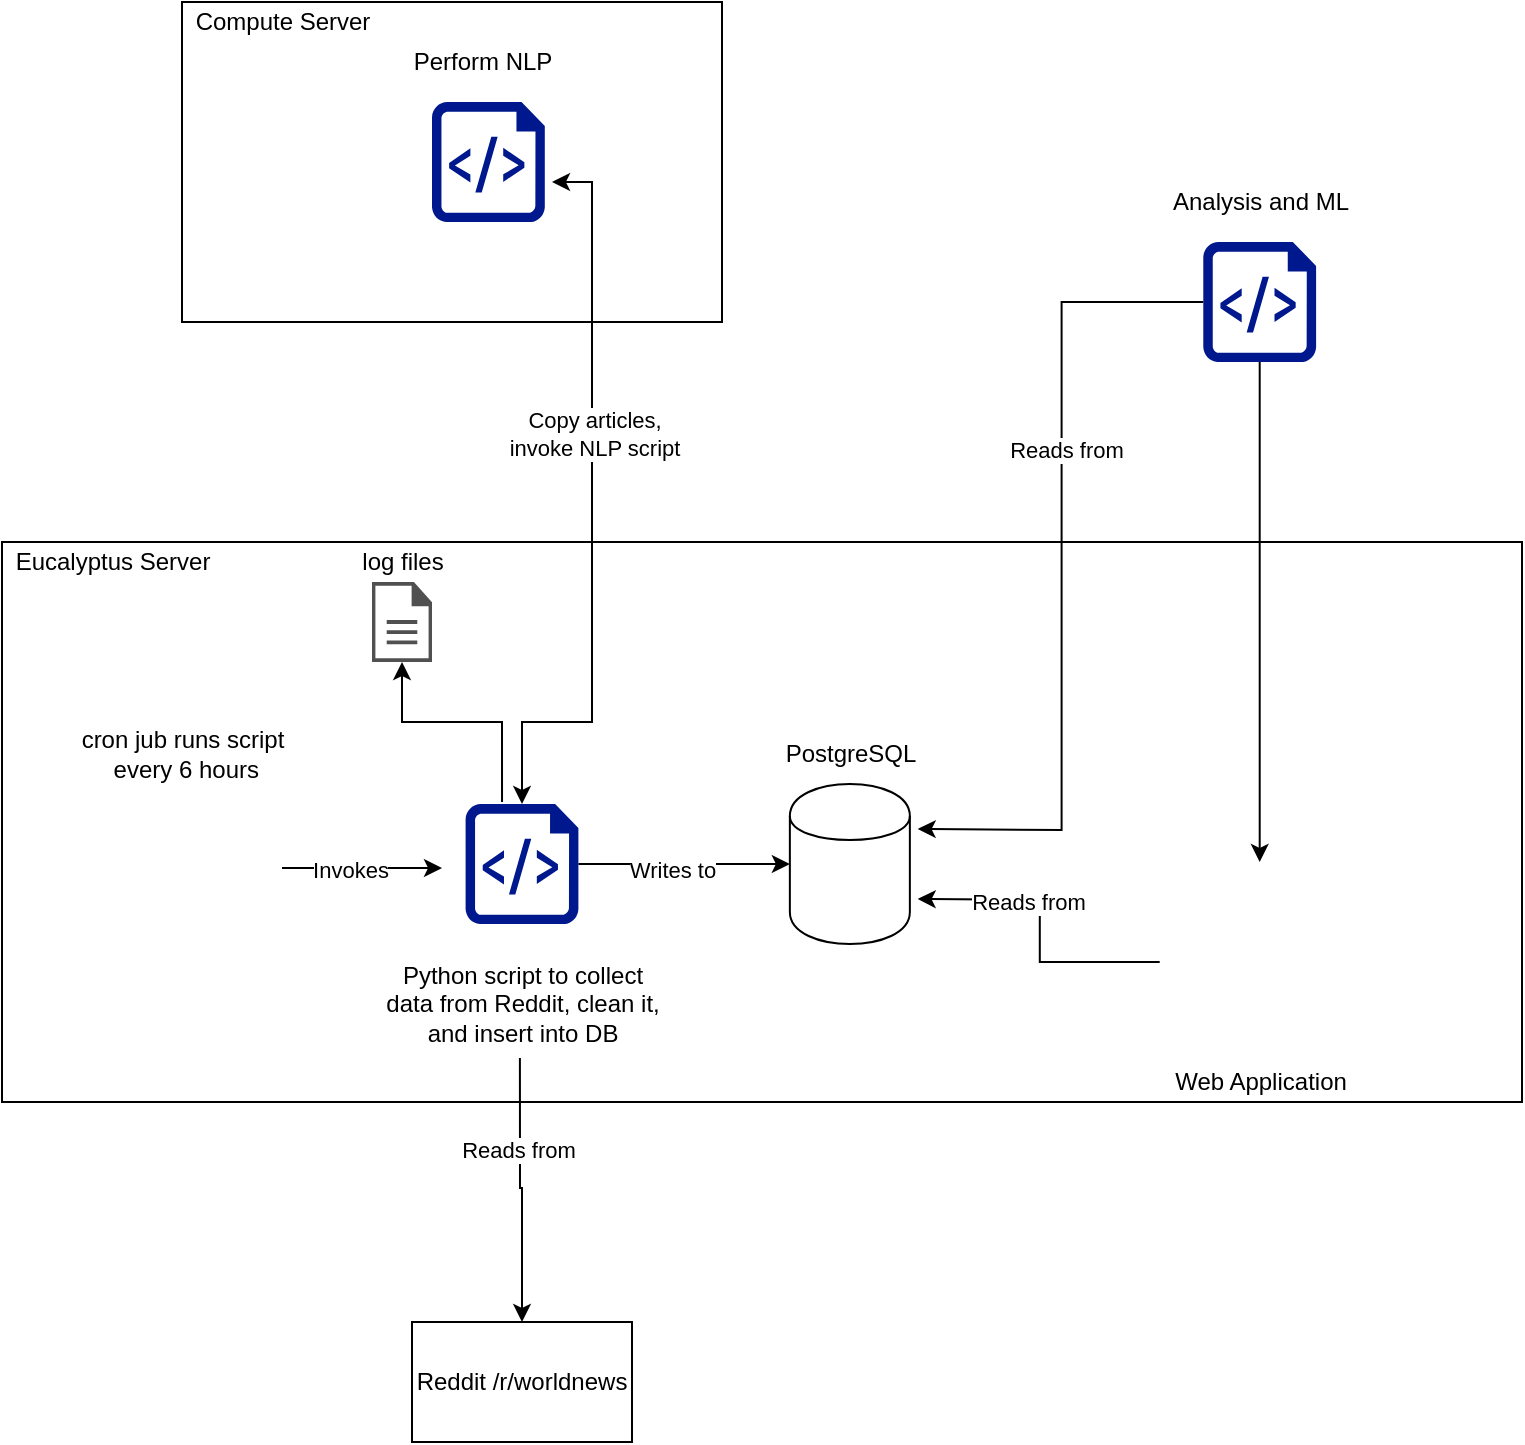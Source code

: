 <mxfile version="17.4.5" type="github">
  <diagram id="MQLa9rTfs9DPq_qzNOGw" name="Page-1">
    <mxGraphModel dx="1422" dy="1834" grid="1" gridSize="10" guides="1" tooltips="1" connect="1" arrows="1" fold="1" page="1" pageScale="1" pageWidth="850" pageHeight="1100" math="0" shadow="0">
      <root>
        <mxCell id="0" />
        <mxCell id="1" parent="0" />
        <mxCell id="k-H5MF68WP2ViUxeIeqx-28" value="" style="rounded=0;whiteSpace=wrap;html=1;fillColor=none;" parent="1" vertex="1">
          <mxGeometry x="280" y="150" width="760" height="280" as="geometry" />
        </mxCell>
        <mxCell id="zZ7qnG79HDBvIS2WACJA-12" style="edgeStyle=orthogonalEdgeStyle;rounded=0;orthogonalLoop=1;jettySize=auto;html=1;exitX=0.5;exitY=0;exitDx=0;exitDy=0;entryX=0.493;entryY=1.04;entryDx=0;entryDy=0;entryPerimeter=0;endArrow=none;endFill=0;startArrow=classic;startFill=1;" parent="1" source="ztwlKYlxOw8dx1oqEHD7-5" target="PwBuhSoYDMCkzUN165OQ-1" edge="1">
          <mxGeometry relative="1" as="geometry">
            <mxPoint x="540" y="540" as="sourcePoint" />
          </mxGeometry>
        </mxCell>
        <mxCell id="vTB_yM4kQh0qRnAr8KBE-3" value="Reads from" style="edgeLabel;html=1;align=center;verticalAlign=middle;resizable=0;points=[];" parent="zZ7qnG79HDBvIS2WACJA-12" vertex="1" connectable="0">
          <mxGeometry x="0.31" y="1" relative="1" as="geometry">
            <mxPoint as="offset" />
          </mxGeometry>
        </mxCell>
        <mxCell id="k-H5MF68WP2ViUxeIeqx-17" value="" style="edgeStyle=orthogonalEdgeStyle;rounded=0;orthogonalLoop=1;jettySize=auto;html=1;" parent="1" edge="1">
          <mxGeometry relative="1" as="geometry">
            <mxPoint x="420" y="313" as="sourcePoint" />
            <mxPoint x="500" y="313" as="targetPoint" />
          </mxGeometry>
        </mxCell>
        <mxCell id="vTB_yM4kQh0qRnAr8KBE-2" value="Invokes" style="edgeLabel;html=1;align=center;verticalAlign=middle;resizable=0;points=[];" parent="k-H5MF68WP2ViUxeIeqx-17" vertex="1" connectable="0">
          <mxGeometry x="-0.161" y="-1" relative="1" as="geometry">
            <mxPoint as="offset" />
          </mxGeometry>
        </mxCell>
        <mxCell id="k-H5MF68WP2ViUxeIeqx-20" value="" style="edgeStyle=orthogonalEdgeStyle;rounded=0;orthogonalLoop=1;jettySize=auto;html=1;exitX=1;exitY=0.5;exitDx=0;exitDy=0;entryX=0;entryY=0.5;entryDx=0;entryDy=0;exitPerimeter=0;" parent="1" source="ztwlKYlxOw8dx1oqEHD7-3" edge="1" target="ztwlKYlxOw8dx1oqEHD7-6">
          <mxGeometry relative="1" as="geometry">
            <mxPoint x="580" y="313.5" as="sourcePoint" />
            <mxPoint x="670" y="313.6" as="targetPoint" />
          </mxGeometry>
        </mxCell>
        <mxCell id="vTB_yM4kQh0qRnAr8KBE-1" value="Writes to" style="edgeLabel;html=1;align=center;verticalAlign=middle;resizable=0;points=[];" parent="k-H5MF68WP2ViUxeIeqx-20" vertex="1" connectable="0">
          <mxGeometry x="-0.223" relative="1" as="geometry">
            <mxPoint x="6" y="3" as="offset" />
          </mxGeometry>
        </mxCell>
        <mxCell id="k-H5MF68WP2ViUxeIeqx-25" value="" style="edgeStyle=orthogonalEdgeStyle;curved=1;rounded=0;orthogonalLoop=1;jettySize=auto;html=1;entryX=0.5;entryY=0;entryDx=0;entryDy=0;exitX=0.5;exitY=1;exitDx=0;exitDy=0;exitPerimeter=0;" parent="1" source="ztwlKYlxOw8dx1oqEHD7-4" target="k-H5MF68WP2ViUxeIeqx-24" edge="1">
          <mxGeometry relative="1" as="geometry">
            <mxPoint x="909" y="310" as="targetPoint" />
            <mxPoint x="907.8" y="93.5" as="sourcePoint" />
          </mxGeometry>
        </mxCell>
        <mxCell id="k-H5MF68WP2ViUxeIeqx-24" value="" style="shape=image;verticalLabelPosition=bottom;labelBackgroundColor=#ffffff;verticalAlign=top;aspect=fixed;imageAspect=0;image=https://cdn.iconscout.com/icon/free/png-512/app-application-browser-internet-page-web-code-coding-window-27558.png;" parent="1" vertex="1">
          <mxGeometry x="858.85" y="310" width="100" height="100" as="geometry" />
        </mxCell>
        <mxCell id="k-H5MF68WP2ViUxeIeqx-30" value="Analysis and ML" style="text;html=1;align=center;verticalAlign=middle;resizable=0;points=[];autosize=1;" parent="1" vertex="1">
          <mxGeometry x="858.85" y="-30" width="100" height="20" as="geometry" />
        </mxCell>
        <mxCell id="k-H5MF68WP2ViUxeIeqx-31" value="Web Application" style="text;html=1;align=center;verticalAlign=middle;resizable=0;points=[];autosize=1;" parent="1" vertex="1">
          <mxGeometry x="858.86" y="410" width="100" height="20" as="geometry" />
        </mxCell>
        <mxCell id="PwBuhSoYDMCkzUN165OQ-1" value="Python script to collect&lt;br&gt;data from Reddit, clean it,&lt;br&gt;and insert into DB" style="text;html=1;align=center;verticalAlign=middle;resizable=0;points=[];autosize=1;" parent="1" vertex="1">
          <mxGeometry x="465" y="356" width="150" height="50" as="geometry" />
        </mxCell>
        <mxCell id="zZ7qnG79HDBvIS2WACJA-2" value="Eucalyptus Server" style="text;html=1;align=center;verticalAlign=middle;resizable=0;points=[];autosize=1;" parent="1" vertex="1">
          <mxGeometry x="280" y="150" width="110" height="20" as="geometry" />
        </mxCell>
        <mxCell id="zZ7qnG79HDBvIS2WACJA-4" value="" style="shape=image;verticalLabelPosition=bottom;labelBackgroundColor=#ffffff;verticalAlign=top;aspect=fixed;imageAspect=0;image=https://raw.githubusercontent.com/computingfoundation/gnu-linux-shell-scripting/images/logo.png;" parent="1" vertex="1">
          <mxGeometry x="306.27" y="276.5" width="123.73" height="74" as="geometry" />
        </mxCell>
        <mxCell id="zZ7qnG79HDBvIS2WACJA-5" value="cron jub runs script&lt;br&gt;&amp;nbsp;every 6 hours" style="text;html=1;align=center;verticalAlign=middle;resizable=0;points=[];autosize=1;" parent="1" vertex="1">
          <mxGeometry x="310" y="241" width="120" height="30" as="geometry" />
        </mxCell>
        <mxCell id="iNv3aZi9-Mlq0JNL0lum-4" style="edgeStyle=orthogonalEdgeStyle;rounded=0;orthogonalLoop=1;jettySize=auto;html=1;exitX=0.323;exitY=-0.017;exitDx=0;exitDy=0;exitPerimeter=0;" parent="1" source="ztwlKYlxOw8dx1oqEHD7-3" target="zZ7qnG79HDBvIS2WACJA-7" edge="1">
          <mxGeometry relative="1" as="geometry">
            <mxPoint x="520" y="273.5" as="sourcePoint" />
            <Array as="points">
              <mxPoint x="530" y="240" />
              <mxPoint x="480" y="240" />
            </Array>
          </mxGeometry>
        </mxCell>
        <mxCell id="iNv3aZi9-Mlq0JNL0lum-5" style="edgeStyle=orthogonalEdgeStyle;rounded=0;orthogonalLoop=1;jettySize=auto;html=1;exitX=0.5;exitY=0;exitDx=0;exitDy=0;entryX=1;entryY=0.5;entryDx=0;entryDy=0;startArrow=classic;startFill=1;exitPerimeter=0;" parent="1" source="ztwlKYlxOw8dx1oqEHD7-3" edge="1">
          <mxGeometry relative="1" as="geometry">
            <Array as="points">
              <mxPoint x="540" y="240" />
              <mxPoint x="575" y="240" />
              <mxPoint x="575" y="-30" />
            </Array>
            <mxPoint x="560" y="273.5" as="sourcePoint" />
            <mxPoint x="555" y="-30" as="targetPoint" />
          </mxGeometry>
        </mxCell>
        <mxCell id="iNv3aZi9-Mlq0JNL0lum-7" value="Copy articles,&lt;br&gt;invoke NLP script" style="edgeLabel;html=1;align=center;verticalAlign=middle;resizable=0;points=[];" parent="iNv3aZi9-Mlq0JNL0lum-5" vertex="1" connectable="0">
          <mxGeometry x="0.208" y="-1" relative="1" as="geometry">
            <mxPoint y="1" as="offset" />
          </mxGeometry>
        </mxCell>
        <mxCell id="zZ7qnG79HDBvIS2WACJA-7" value="" style="pointerEvents=1;shadow=0;dashed=0;html=1;strokeColor=none;fillColor=#505050;labelPosition=center;verticalLabelPosition=bottom;verticalAlign=top;outlineConnect=0;align=center;shape=mxgraph.office.concepts.document;" parent="1" vertex="1">
          <mxGeometry x="465" y="170" width="30" height="40" as="geometry" />
        </mxCell>
        <mxCell id="zZ7qnG79HDBvIS2WACJA-11" value="log files" style="text;html=1;align=center;verticalAlign=middle;resizable=0;points=[];autosize=1;" parent="1" vertex="1">
          <mxGeometry x="450" y="150" width="60" height="20" as="geometry" />
        </mxCell>
        <mxCell id="zZ7qnG79HDBvIS2WACJA-14" style="edgeStyle=orthogonalEdgeStyle;rounded=0;orthogonalLoop=1;jettySize=auto;html=1;exitX=1;exitY=0.25;exitDx=0;exitDy=0;entryX=0;entryY=0.5;entryDx=0;entryDy=0;endArrow=none;endFill=0;startArrow=classic;startFill=1;entryPerimeter=0;" parent="1" target="ztwlKYlxOw8dx1oqEHD7-4" edge="1">
          <mxGeometry relative="1" as="geometry">
            <mxPoint x="737.85" y="293.5" as="sourcePoint" />
            <mxPoint x="868.85" y="48.5" as="targetPoint" />
          </mxGeometry>
        </mxCell>
        <mxCell id="vTB_yM4kQh0qRnAr8KBE-5" value="Reads from" style="edgeLabel;html=1;align=center;verticalAlign=middle;resizable=0;points=[];" parent="zZ7qnG79HDBvIS2WACJA-14" vertex="1" connectable="0">
          <mxGeometry x="0.285" y="-2" relative="1" as="geometry">
            <mxPoint y="-1" as="offset" />
          </mxGeometry>
        </mxCell>
        <mxCell id="zZ7qnG79HDBvIS2WACJA-15" style="edgeStyle=orthogonalEdgeStyle;rounded=0;orthogonalLoop=1;jettySize=auto;html=1;exitX=1;exitY=0.75;exitDx=0;exitDy=0;entryX=0;entryY=0.5;entryDx=0;entryDy=0;endArrow=none;endFill=0;startArrow=classic;startFill=1;" parent="1" target="k-H5MF68WP2ViUxeIeqx-24" edge="1">
          <mxGeometry relative="1" as="geometry">
            <mxPoint x="737.85" y="328.5" as="sourcePoint" />
          </mxGeometry>
        </mxCell>
        <mxCell id="vTB_yM4kQh0qRnAr8KBE-4" value="Reads from" style="edgeLabel;html=1;align=center;verticalAlign=middle;resizable=0;points=[];" parent="zZ7qnG79HDBvIS2WACJA-15" vertex="1" connectable="0">
          <mxGeometry x="-0.275" y="-1" relative="1" as="geometry">
            <mxPoint as="offset" />
          </mxGeometry>
        </mxCell>
        <mxCell id="zZ7qnG79HDBvIS2WACJA-16" value="PostgreSQL" style="text;html=1;align=center;verticalAlign=middle;resizable=0;points=[];autosize=1;" parent="1" vertex="1">
          <mxGeometry x="663.93" y="246" width="80" height="20" as="geometry" />
        </mxCell>
        <mxCell id="iNv3aZi9-Mlq0JNL0lum-1" value="" style="rounded=0;whiteSpace=wrap;html=1;fillColor=none;" parent="1" vertex="1">
          <mxGeometry x="370" y="-120" width="270" height="160" as="geometry" />
        </mxCell>
        <mxCell id="iNv3aZi9-Mlq0JNL0lum-2" value="Compute Server" style="text;html=1;align=center;verticalAlign=middle;resizable=0;points=[];autosize=1;strokeColor=none;" parent="1" vertex="1">
          <mxGeometry x="370" y="-120" width="100" height="20" as="geometry" />
        </mxCell>
        <mxCell id="iNv3aZi9-Mlq0JNL0lum-6" value="Perform NLP" style="text;html=1;align=center;verticalAlign=middle;resizable=0;points=[];autosize=1;strokeColor=none;" parent="1" vertex="1">
          <mxGeometry x="480" y="-100" width="80" height="20" as="geometry" />
        </mxCell>
        <mxCell id="ztwlKYlxOw8dx1oqEHD7-1" value="" style="sketch=0;aspect=fixed;pointerEvents=1;shadow=0;dashed=0;html=1;strokeColor=none;labelPosition=center;verticalLabelPosition=bottom;verticalAlign=top;align=center;fillColor=#00188D;shape=mxgraph.azure.script_file" vertex="1" parent="1">
          <mxGeometry x="495" y="-70" width="56.4" height="60" as="geometry" />
        </mxCell>
        <mxCell id="ztwlKYlxOw8dx1oqEHD7-3" value="" style="sketch=0;aspect=fixed;pointerEvents=1;shadow=0;dashed=0;html=1;strokeColor=none;labelPosition=center;verticalLabelPosition=bottom;verticalAlign=top;align=center;fillColor=#00188D;shape=mxgraph.azure.script_file" vertex="1" parent="1">
          <mxGeometry x="511.8" y="281" width="56.4" height="60" as="geometry" />
        </mxCell>
        <mxCell id="ztwlKYlxOw8dx1oqEHD7-4" value="" style="sketch=0;aspect=fixed;pointerEvents=1;shadow=0;dashed=0;html=1;strokeColor=none;labelPosition=center;verticalLabelPosition=bottom;verticalAlign=top;align=center;fillColor=#00188D;shape=mxgraph.azure.script_file" vertex="1" parent="1">
          <mxGeometry x="880.65" width="56.4" height="60" as="geometry" />
        </mxCell>
        <mxCell id="ztwlKYlxOw8dx1oqEHD7-5" value="Reddit /r/worldnews" style="rounded=0;whiteSpace=wrap;html=1;" vertex="1" parent="1">
          <mxGeometry x="485" y="540" width="110" height="60" as="geometry" />
        </mxCell>
        <mxCell id="ztwlKYlxOw8dx1oqEHD7-6" value="" style="shape=cylinder;whiteSpace=wrap;html=1;boundedLbl=1;backgroundOutline=1;" vertex="1" parent="1">
          <mxGeometry x="673.93" y="271" width="60" height="80" as="geometry" />
        </mxCell>
      </root>
    </mxGraphModel>
  </diagram>
</mxfile>
